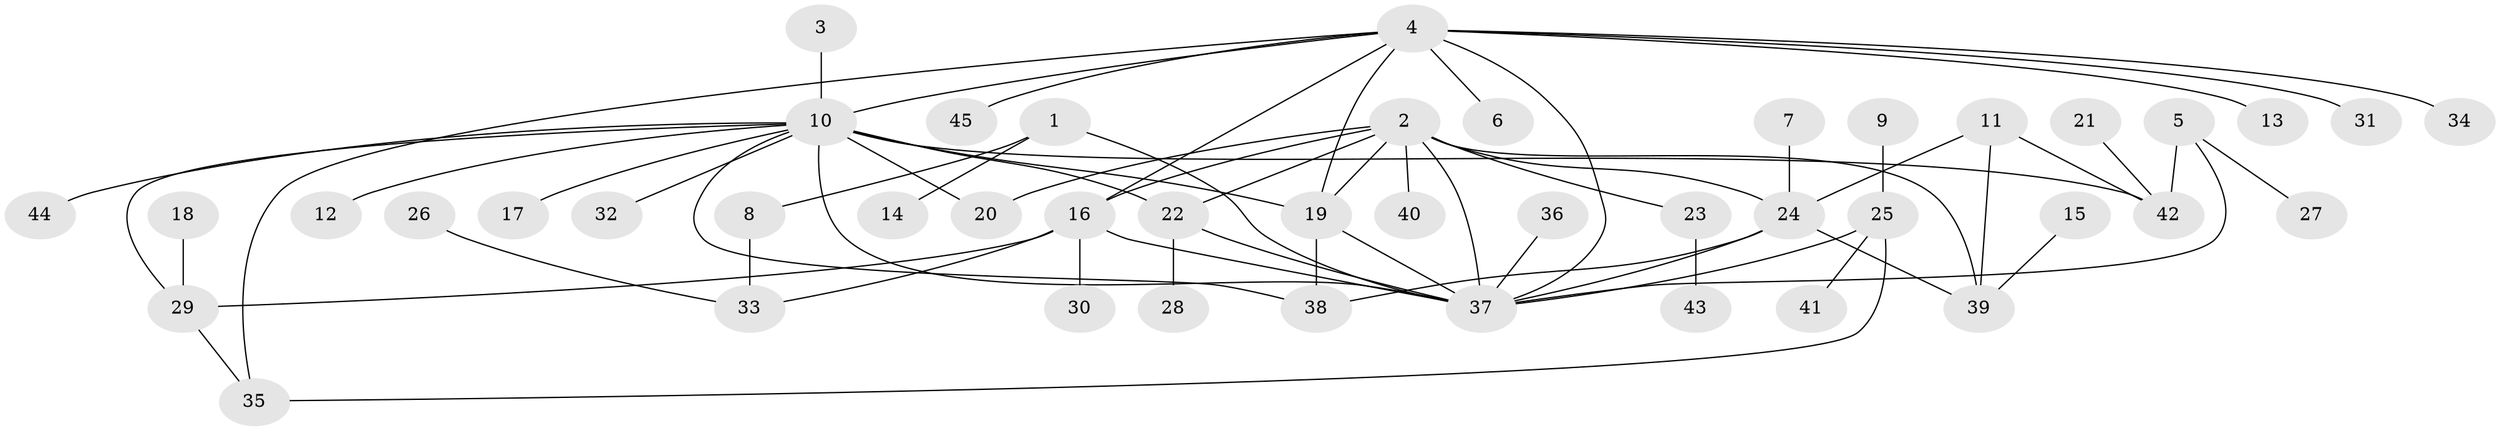 // original degree distribution, {11: 0.015873015873015872, 7: 0.015873015873015872, 17: 0.015873015873015872, 3: 0.07936507936507936, 2: 0.15873015873015872, 14: 0.015873015873015872, 4: 0.09523809523809523, 10: 0.015873015873015872, 8: 0.015873015873015872, 5: 0.015873015873015872, 1: 0.5238095238095238, 6: 0.031746031746031744}
// Generated by graph-tools (version 1.1) at 2025/36/03/04/25 23:36:55]
// undirected, 45 vertices, 64 edges
graph export_dot {
  node [color=gray90,style=filled];
  1;
  2;
  3;
  4;
  5;
  6;
  7;
  8;
  9;
  10;
  11;
  12;
  13;
  14;
  15;
  16;
  17;
  18;
  19;
  20;
  21;
  22;
  23;
  24;
  25;
  26;
  27;
  28;
  29;
  30;
  31;
  32;
  33;
  34;
  35;
  36;
  37;
  38;
  39;
  40;
  41;
  42;
  43;
  44;
  45;
  1 -- 8 [weight=1.0];
  1 -- 14 [weight=1.0];
  1 -- 37 [weight=1.0];
  2 -- 16 [weight=1.0];
  2 -- 19 [weight=1.0];
  2 -- 20 [weight=1.0];
  2 -- 22 [weight=1.0];
  2 -- 23 [weight=1.0];
  2 -- 24 [weight=1.0];
  2 -- 37 [weight=1.0];
  2 -- 39 [weight=1.0];
  2 -- 40 [weight=1.0];
  3 -- 10 [weight=1.0];
  4 -- 6 [weight=1.0];
  4 -- 10 [weight=1.0];
  4 -- 13 [weight=1.0];
  4 -- 16 [weight=1.0];
  4 -- 19 [weight=1.0];
  4 -- 31 [weight=1.0];
  4 -- 34 [weight=1.0];
  4 -- 35 [weight=1.0];
  4 -- 37 [weight=1.0];
  4 -- 45 [weight=1.0];
  5 -- 27 [weight=1.0];
  5 -- 37 [weight=1.0];
  5 -- 42 [weight=1.0];
  7 -- 24 [weight=1.0];
  8 -- 33 [weight=1.0];
  9 -- 25 [weight=1.0];
  10 -- 12 [weight=1.0];
  10 -- 17 [weight=1.0];
  10 -- 19 [weight=1.0];
  10 -- 20 [weight=1.0];
  10 -- 22 [weight=1.0];
  10 -- 29 [weight=1.0];
  10 -- 32 [weight=1.0];
  10 -- 37 [weight=1.0];
  10 -- 38 [weight=1.0];
  10 -- 42 [weight=2.0];
  10 -- 44 [weight=1.0];
  11 -- 24 [weight=1.0];
  11 -- 39 [weight=1.0];
  11 -- 42 [weight=1.0];
  15 -- 39 [weight=1.0];
  16 -- 29 [weight=1.0];
  16 -- 30 [weight=1.0];
  16 -- 33 [weight=1.0];
  16 -- 37 [weight=1.0];
  18 -- 29 [weight=1.0];
  19 -- 37 [weight=1.0];
  19 -- 38 [weight=1.0];
  21 -- 42 [weight=1.0];
  22 -- 28 [weight=1.0];
  22 -- 37 [weight=1.0];
  23 -- 43 [weight=1.0];
  24 -- 37 [weight=1.0];
  24 -- 38 [weight=1.0];
  24 -- 39 [weight=1.0];
  25 -- 35 [weight=1.0];
  25 -- 37 [weight=1.0];
  25 -- 41 [weight=1.0];
  26 -- 33 [weight=1.0];
  29 -- 35 [weight=1.0];
  36 -- 37 [weight=1.0];
}
